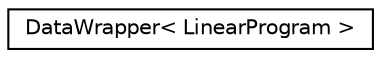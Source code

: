 digraph "Graphical Class Hierarchy"
{
 // LATEX_PDF_SIZE
  edge [fontname="Helvetica",fontsize="10",labelfontname="Helvetica",labelfontsize="10"];
  node [fontname="Helvetica",fontsize="10",shape=record];
  rankdir="LR";
  Node0 [label="DataWrapper\< LinearProgram \>",height=0.2,width=0.4,color="black", fillcolor="white", style="filled",URL="$classoperations__research_1_1glop_1_1_data_wrapper_3_01_linear_program_01_4.html",tooltip=" "];
}
